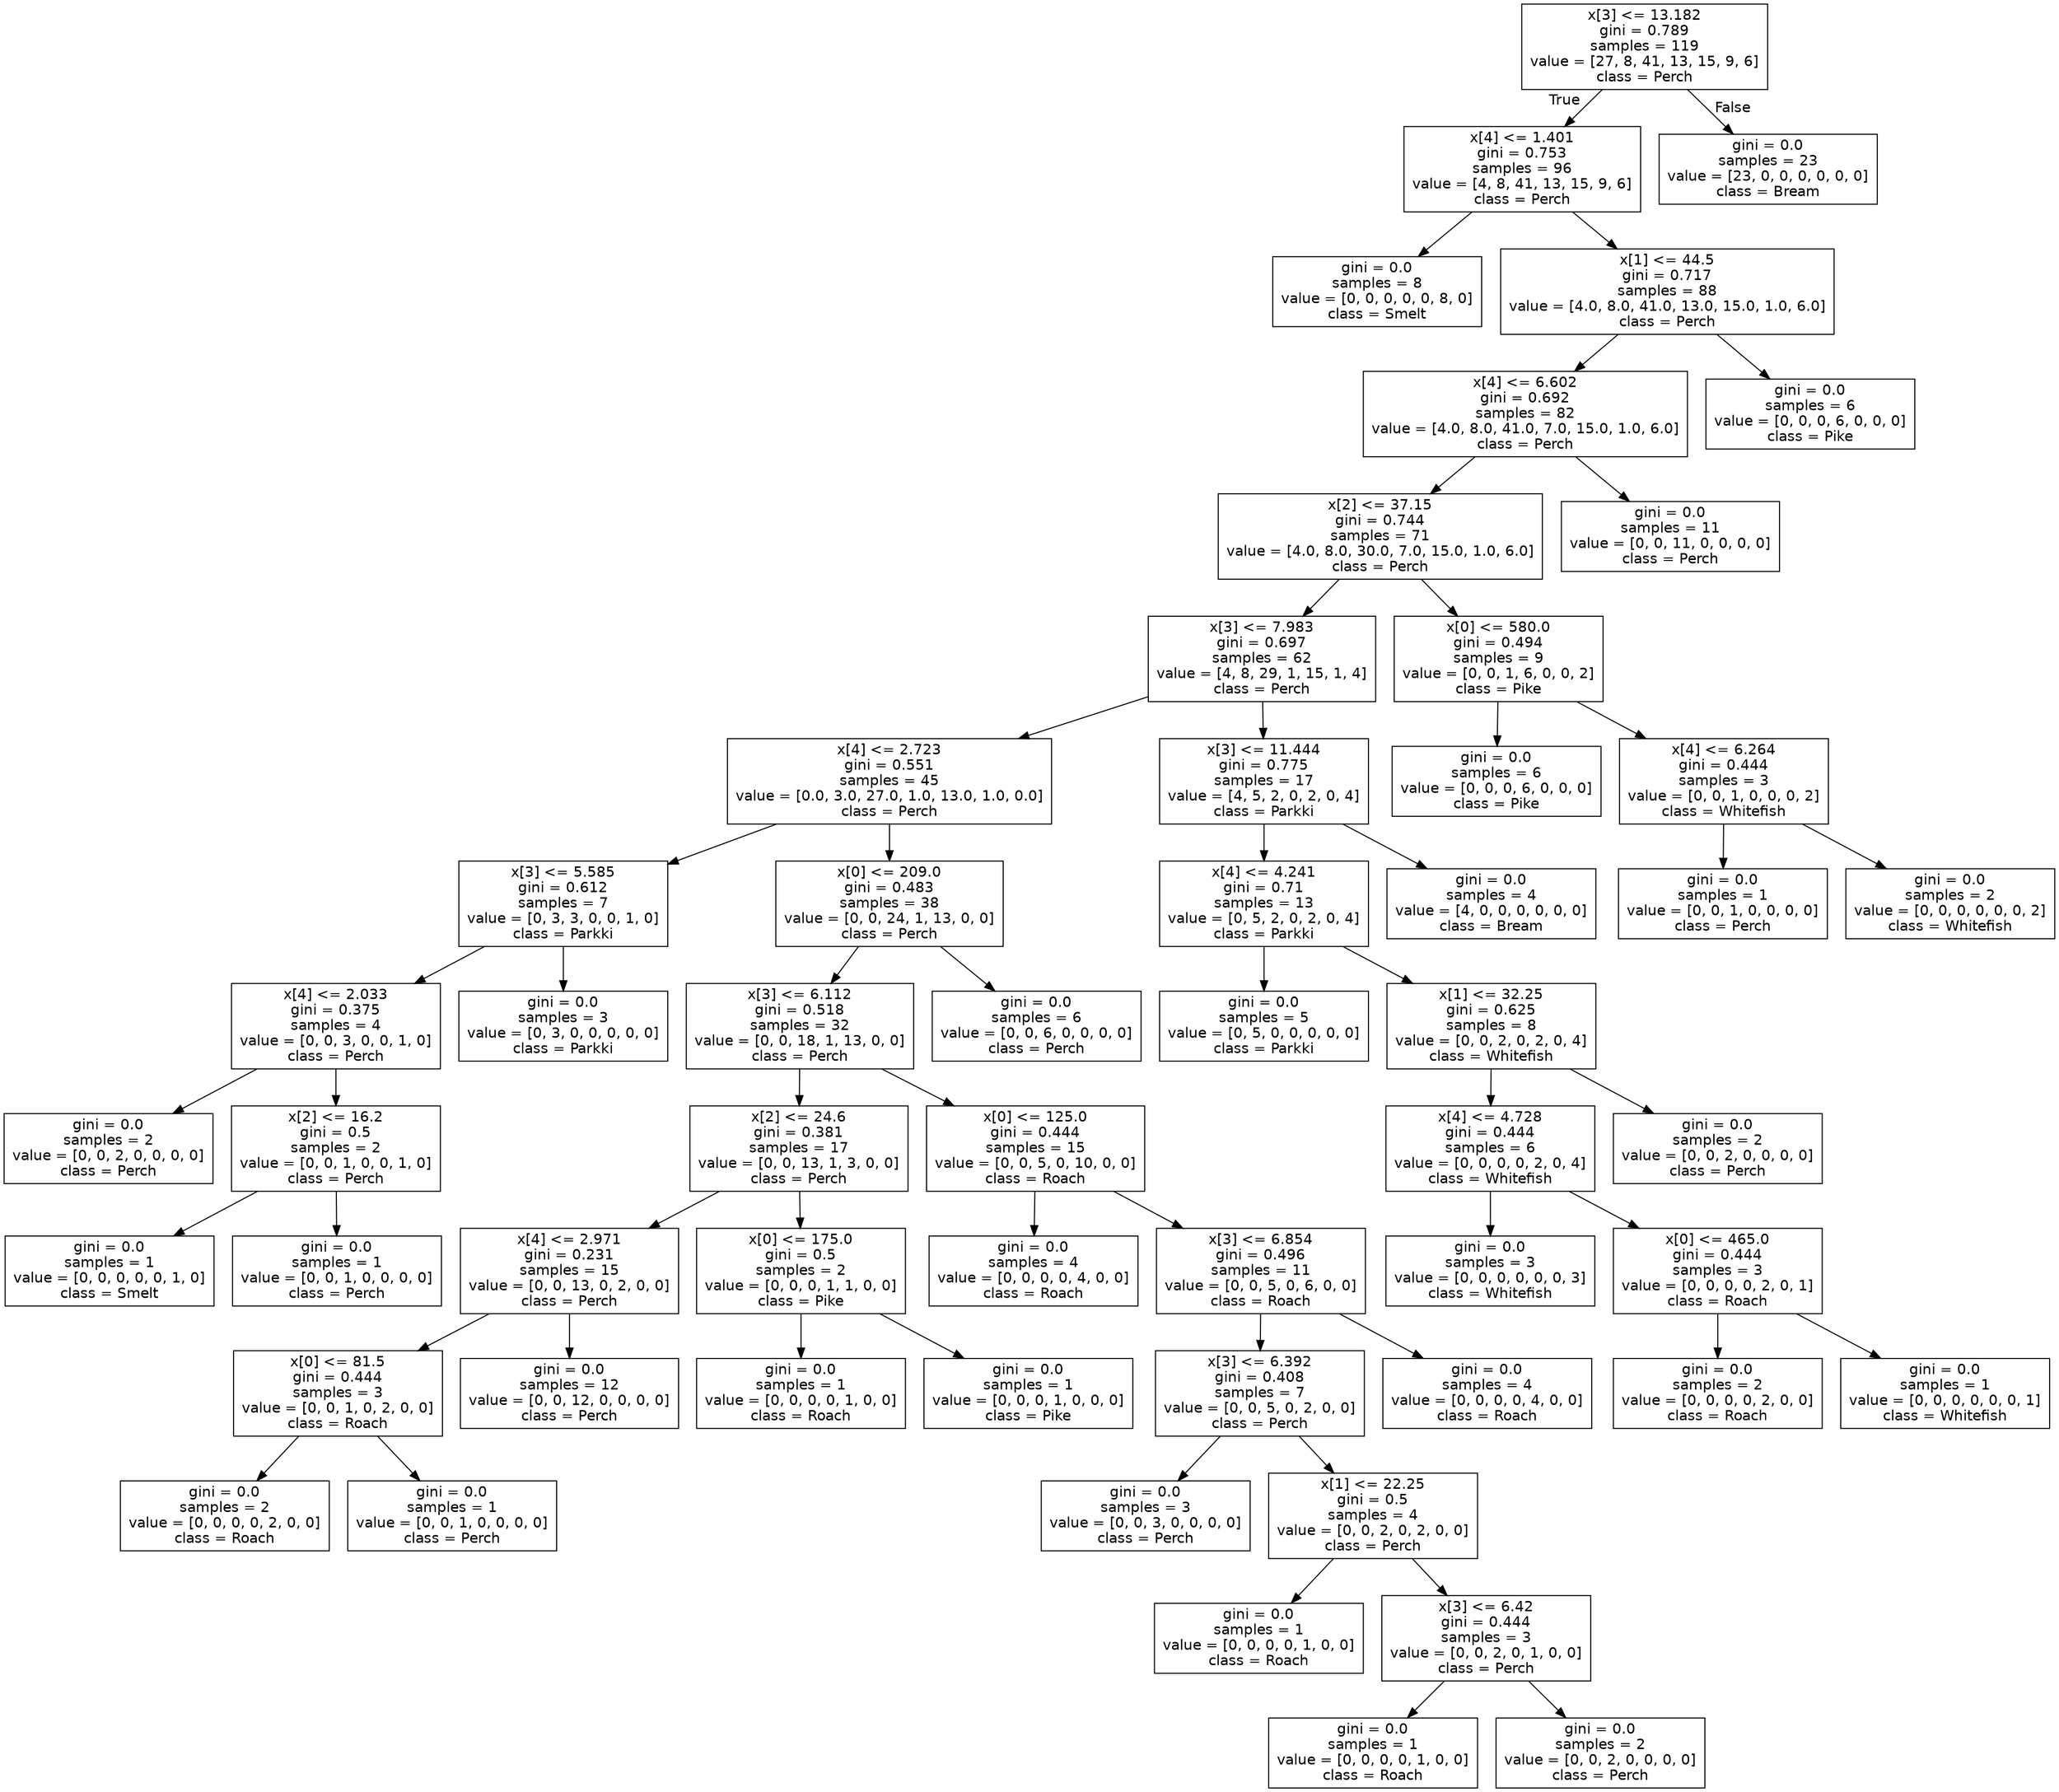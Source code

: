 digraph Tree {
node [shape=box, fontname="helvetica"] ;
edge [fontname="helvetica"] ;
0 [label="x[3] <= 13.182\ngini = 0.789\nsamples = 119\nvalue = [27, 8, 41, 13, 15, 9, 6]\nclass = Perch"] ;
1 [label="x[4] <= 1.401\ngini = 0.753\nsamples = 96\nvalue = [4, 8, 41, 13, 15, 9, 6]\nclass = Perch"] ;
0 -> 1 [labeldistance=2.5, labelangle=45, headlabel="True"] ;
2 [label="gini = 0.0\nsamples = 8\nvalue = [0, 0, 0, 0, 0, 8, 0]\nclass = Smelt"] ;
1 -> 2 ;
3 [label="x[1] <= 44.5\ngini = 0.717\nsamples = 88\nvalue = [4.0, 8.0, 41.0, 13.0, 15.0, 1.0, 6.0]\nclass = Perch"] ;
1 -> 3 ;
4 [label="x[4] <= 6.602\ngini = 0.692\nsamples = 82\nvalue = [4.0, 8.0, 41.0, 7.0, 15.0, 1.0, 6.0]\nclass = Perch"] ;
3 -> 4 ;
5 [label="x[2] <= 37.15\ngini = 0.744\nsamples = 71\nvalue = [4.0, 8.0, 30.0, 7.0, 15.0, 1.0, 6.0]\nclass = Perch"] ;
4 -> 5 ;
6 [label="x[3] <= 7.983\ngini = 0.697\nsamples = 62\nvalue = [4, 8, 29, 1, 15, 1, 4]\nclass = Perch"] ;
5 -> 6 ;
7 [label="x[4] <= 2.723\ngini = 0.551\nsamples = 45\nvalue = [0.0, 3.0, 27.0, 1.0, 13.0, 1.0, 0.0]\nclass = Perch"] ;
6 -> 7 ;
8 [label="x[3] <= 5.585\ngini = 0.612\nsamples = 7\nvalue = [0, 3, 3, 0, 0, 1, 0]\nclass = Parkki"] ;
7 -> 8 ;
9 [label="x[4] <= 2.033\ngini = 0.375\nsamples = 4\nvalue = [0, 0, 3, 0, 0, 1, 0]\nclass = Perch"] ;
8 -> 9 ;
10 [label="gini = 0.0\nsamples = 2\nvalue = [0, 0, 2, 0, 0, 0, 0]\nclass = Perch"] ;
9 -> 10 ;
11 [label="x[2] <= 16.2\ngini = 0.5\nsamples = 2\nvalue = [0, 0, 1, 0, 0, 1, 0]\nclass = Perch"] ;
9 -> 11 ;
12 [label="gini = 0.0\nsamples = 1\nvalue = [0, 0, 0, 0, 0, 1, 0]\nclass = Smelt"] ;
11 -> 12 ;
13 [label="gini = 0.0\nsamples = 1\nvalue = [0, 0, 1, 0, 0, 0, 0]\nclass = Perch"] ;
11 -> 13 ;
14 [label="gini = 0.0\nsamples = 3\nvalue = [0, 3, 0, 0, 0, 0, 0]\nclass = Parkki"] ;
8 -> 14 ;
15 [label="x[0] <= 209.0\ngini = 0.483\nsamples = 38\nvalue = [0, 0, 24, 1, 13, 0, 0]\nclass = Perch"] ;
7 -> 15 ;
16 [label="x[3] <= 6.112\ngini = 0.518\nsamples = 32\nvalue = [0, 0, 18, 1, 13, 0, 0]\nclass = Perch"] ;
15 -> 16 ;
17 [label="x[2] <= 24.6\ngini = 0.381\nsamples = 17\nvalue = [0, 0, 13, 1, 3, 0, 0]\nclass = Perch"] ;
16 -> 17 ;
18 [label="x[4] <= 2.971\ngini = 0.231\nsamples = 15\nvalue = [0, 0, 13, 0, 2, 0, 0]\nclass = Perch"] ;
17 -> 18 ;
19 [label="x[0] <= 81.5\ngini = 0.444\nsamples = 3\nvalue = [0, 0, 1, 0, 2, 0, 0]\nclass = Roach"] ;
18 -> 19 ;
20 [label="gini = 0.0\nsamples = 2\nvalue = [0, 0, 0, 0, 2, 0, 0]\nclass = Roach"] ;
19 -> 20 ;
21 [label="gini = 0.0\nsamples = 1\nvalue = [0, 0, 1, 0, 0, 0, 0]\nclass = Perch"] ;
19 -> 21 ;
22 [label="gini = 0.0\nsamples = 12\nvalue = [0, 0, 12, 0, 0, 0, 0]\nclass = Perch"] ;
18 -> 22 ;
23 [label="x[0] <= 175.0\ngini = 0.5\nsamples = 2\nvalue = [0, 0, 0, 1, 1, 0, 0]\nclass = Pike"] ;
17 -> 23 ;
24 [label="gini = 0.0\nsamples = 1\nvalue = [0, 0, 0, 0, 1, 0, 0]\nclass = Roach"] ;
23 -> 24 ;
25 [label="gini = 0.0\nsamples = 1\nvalue = [0, 0, 0, 1, 0, 0, 0]\nclass = Pike"] ;
23 -> 25 ;
26 [label="x[0] <= 125.0\ngini = 0.444\nsamples = 15\nvalue = [0, 0, 5, 0, 10, 0, 0]\nclass = Roach"] ;
16 -> 26 ;
27 [label="gini = 0.0\nsamples = 4\nvalue = [0, 0, 0, 0, 4, 0, 0]\nclass = Roach"] ;
26 -> 27 ;
28 [label="x[3] <= 6.854\ngini = 0.496\nsamples = 11\nvalue = [0, 0, 5, 0, 6, 0, 0]\nclass = Roach"] ;
26 -> 28 ;
29 [label="x[3] <= 6.392\ngini = 0.408\nsamples = 7\nvalue = [0, 0, 5, 0, 2, 0, 0]\nclass = Perch"] ;
28 -> 29 ;
30 [label="gini = 0.0\nsamples = 3\nvalue = [0, 0, 3, 0, 0, 0, 0]\nclass = Perch"] ;
29 -> 30 ;
31 [label="x[1] <= 22.25\ngini = 0.5\nsamples = 4\nvalue = [0, 0, 2, 0, 2, 0, 0]\nclass = Perch"] ;
29 -> 31 ;
32 [label="gini = 0.0\nsamples = 1\nvalue = [0, 0, 0, 0, 1, 0, 0]\nclass = Roach"] ;
31 -> 32 ;
33 [label="x[3] <= 6.42\ngini = 0.444\nsamples = 3\nvalue = [0, 0, 2, 0, 1, 0, 0]\nclass = Perch"] ;
31 -> 33 ;
34 [label="gini = 0.0\nsamples = 1\nvalue = [0, 0, 0, 0, 1, 0, 0]\nclass = Roach"] ;
33 -> 34 ;
35 [label="gini = 0.0\nsamples = 2\nvalue = [0, 0, 2, 0, 0, 0, 0]\nclass = Perch"] ;
33 -> 35 ;
36 [label="gini = 0.0\nsamples = 4\nvalue = [0, 0, 0, 0, 4, 0, 0]\nclass = Roach"] ;
28 -> 36 ;
37 [label="gini = 0.0\nsamples = 6\nvalue = [0, 0, 6, 0, 0, 0, 0]\nclass = Perch"] ;
15 -> 37 ;
38 [label="x[3] <= 11.444\ngini = 0.775\nsamples = 17\nvalue = [4, 5, 2, 0, 2, 0, 4]\nclass = Parkki"] ;
6 -> 38 ;
39 [label="x[4] <= 4.241\ngini = 0.71\nsamples = 13\nvalue = [0, 5, 2, 0, 2, 0, 4]\nclass = Parkki"] ;
38 -> 39 ;
40 [label="gini = 0.0\nsamples = 5\nvalue = [0, 5, 0, 0, 0, 0, 0]\nclass = Parkki"] ;
39 -> 40 ;
41 [label="x[1] <= 32.25\ngini = 0.625\nsamples = 8\nvalue = [0, 0, 2, 0, 2, 0, 4]\nclass = Whitefish"] ;
39 -> 41 ;
42 [label="x[4] <= 4.728\ngini = 0.444\nsamples = 6\nvalue = [0, 0, 0, 0, 2, 0, 4]\nclass = Whitefish"] ;
41 -> 42 ;
43 [label="gini = 0.0\nsamples = 3\nvalue = [0, 0, 0, 0, 0, 0, 3]\nclass = Whitefish"] ;
42 -> 43 ;
44 [label="x[0] <= 465.0\ngini = 0.444\nsamples = 3\nvalue = [0, 0, 0, 0, 2, 0, 1]\nclass = Roach"] ;
42 -> 44 ;
45 [label="gini = 0.0\nsamples = 2\nvalue = [0, 0, 0, 0, 2, 0, 0]\nclass = Roach"] ;
44 -> 45 ;
46 [label="gini = 0.0\nsamples = 1\nvalue = [0, 0, 0, 0, 0, 0, 1]\nclass = Whitefish"] ;
44 -> 46 ;
47 [label="gini = 0.0\nsamples = 2\nvalue = [0, 0, 2, 0, 0, 0, 0]\nclass = Perch"] ;
41 -> 47 ;
48 [label="gini = 0.0\nsamples = 4\nvalue = [4, 0, 0, 0, 0, 0, 0]\nclass = Bream"] ;
38 -> 48 ;
49 [label="x[0] <= 580.0\ngini = 0.494\nsamples = 9\nvalue = [0, 0, 1, 6, 0, 0, 2]\nclass = Pike"] ;
5 -> 49 ;
50 [label="gini = 0.0\nsamples = 6\nvalue = [0, 0, 0, 6, 0, 0, 0]\nclass = Pike"] ;
49 -> 50 ;
51 [label="x[4] <= 6.264\ngini = 0.444\nsamples = 3\nvalue = [0, 0, 1, 0, 0, 0, 2]\nclass = Whitefish"] ;
49 -> 51 ;
52 [label="gini = 0.0\nsamples = 1\nvalue = [0, 0, 1, 0, 0, 0, 0]\nclass = Perch"] ;
51 -> 52 ;
53 [label="gini = 0.0\nsamples = 2\nvalue = [0, 0, 0, 0, 0, 0, 2]\nclass = Whitefish"] ;
51 -> 53 ;
54 [label="gini = 0.0\nsamples = 11\nvalue = [0, 0, 11, 0, 0, 0, 0]\nclass = Perch"] ;
4 -> 54 ;
55 [label="gini = 0.0\nsamples = 6\nvalue = [0, 0, 0, 6, 0, 0, 0]\nclass = Pike"] ;
3 -> 55 ;
56 [label="gini = 0.0\nsamples = 23\nvalue = [23, 0, 0, 0, 0, 0, 0]\nclass = Bream"] ;
0 -> 56 [labeldistance=2.5, labelangle=-45, headlabel="False"] ;
}